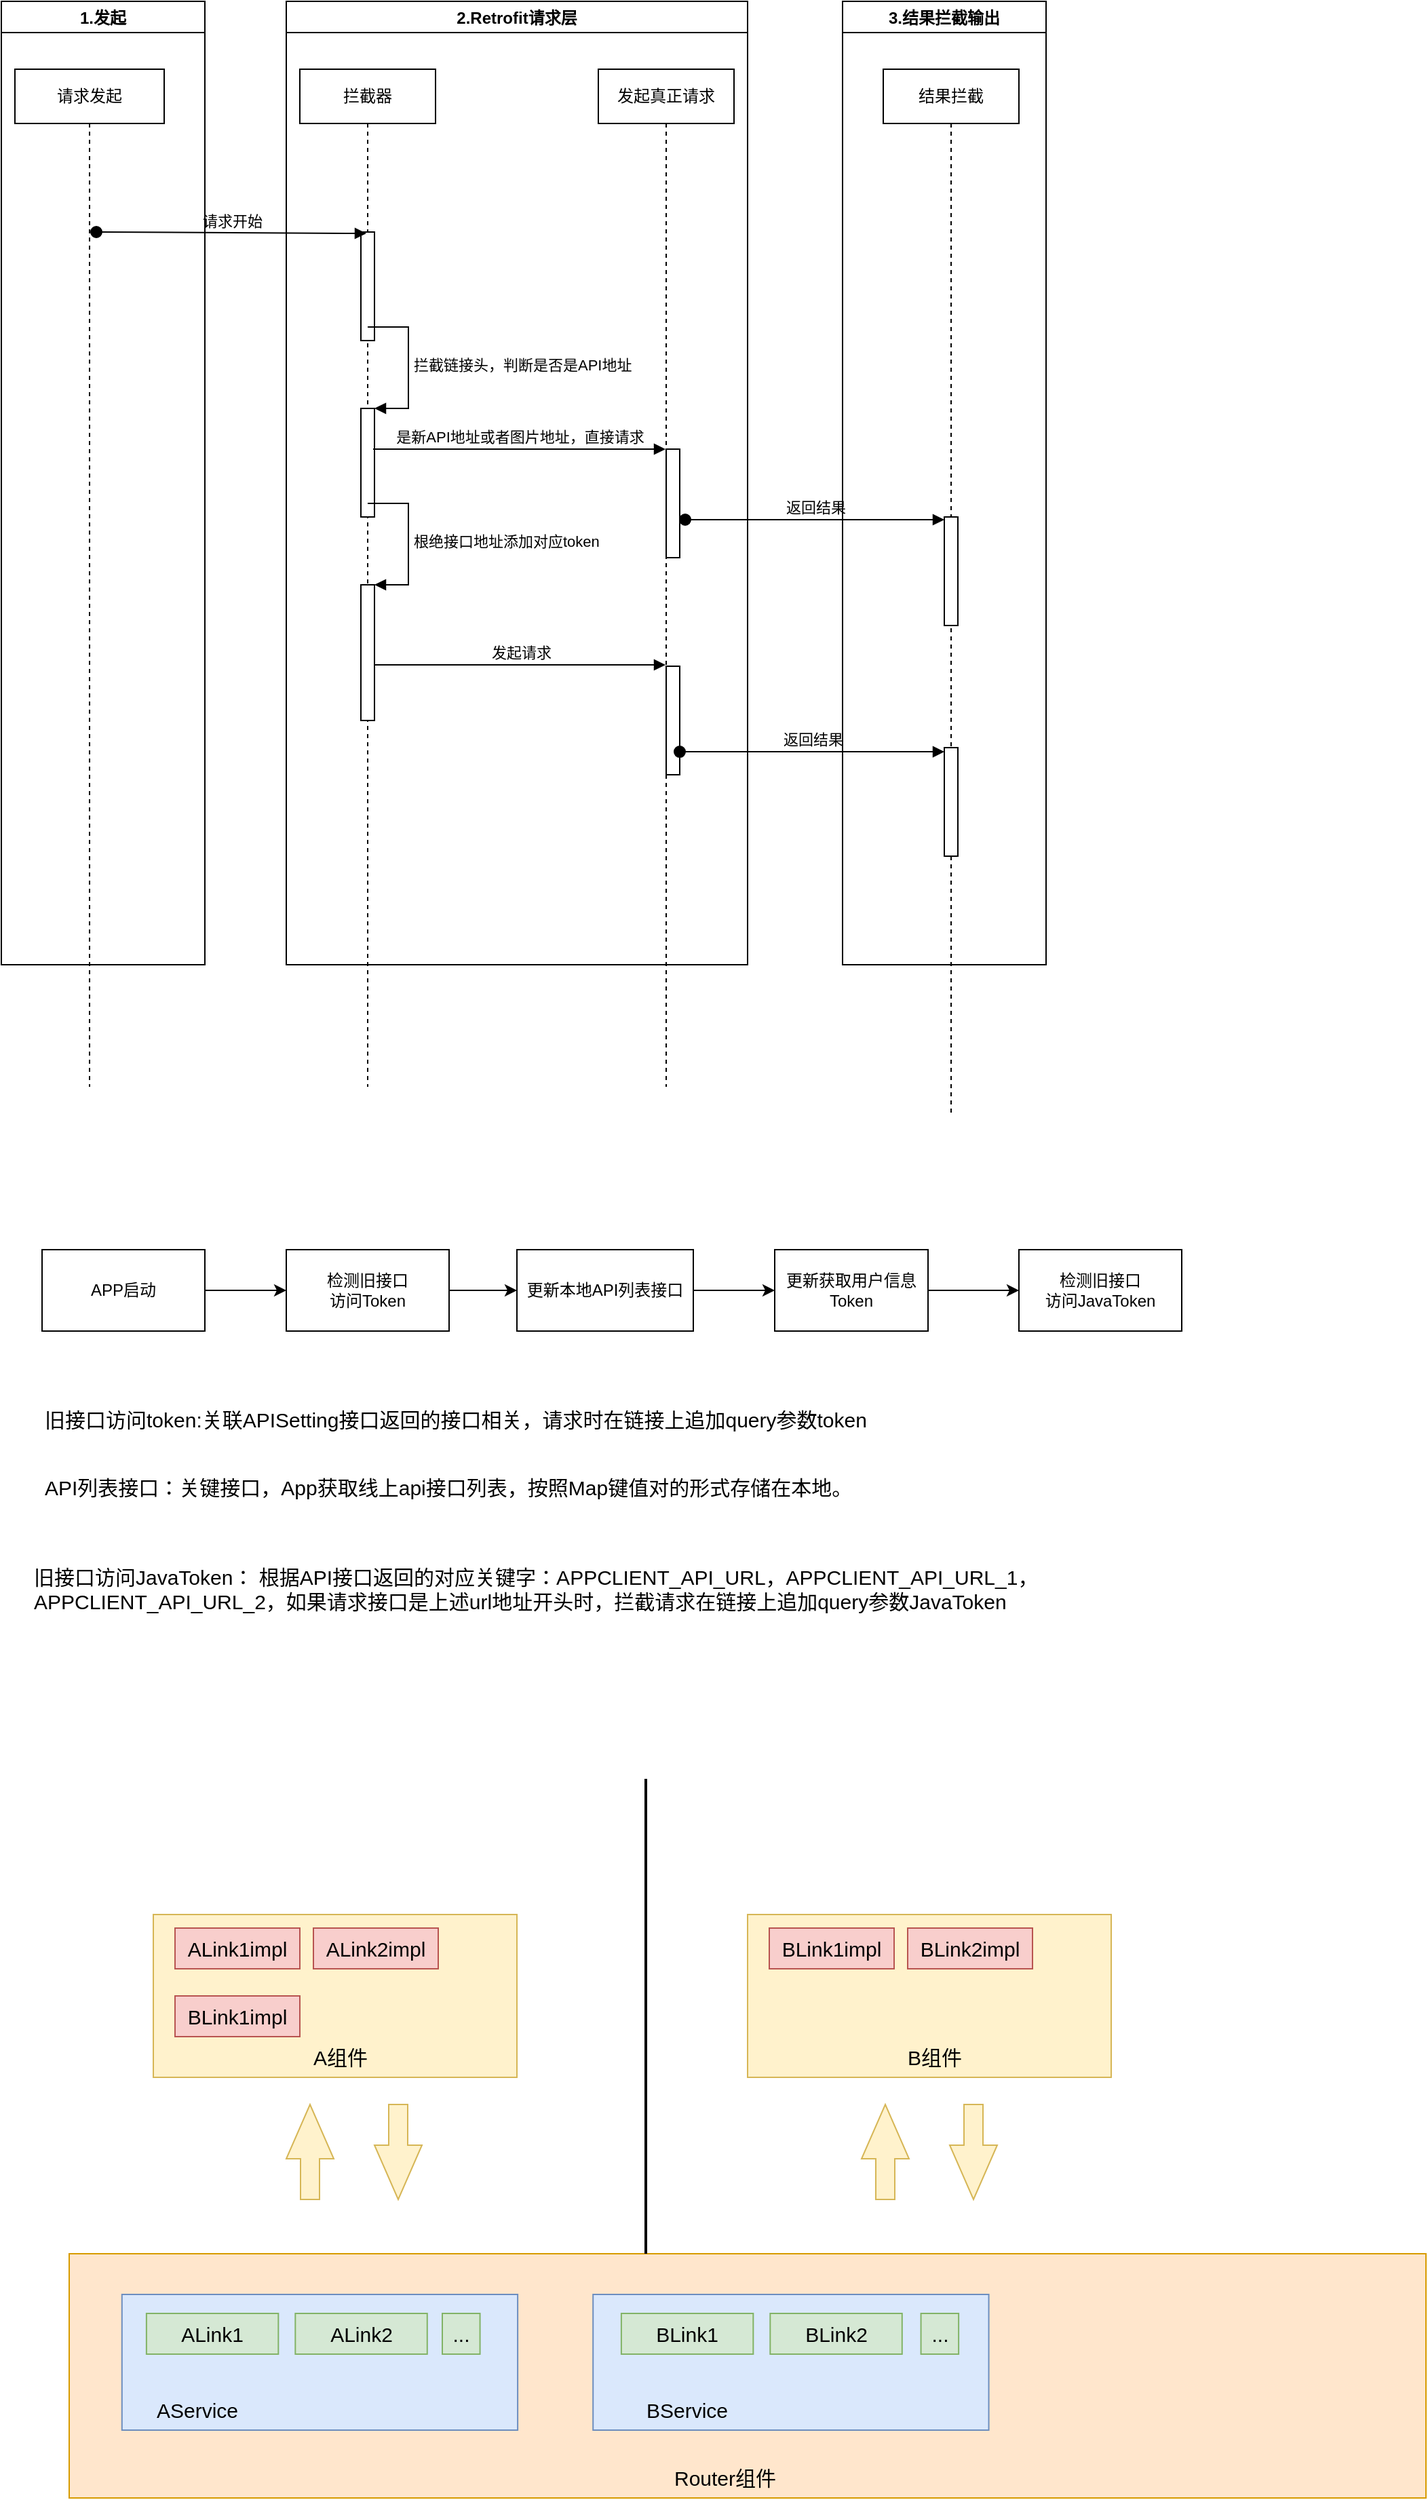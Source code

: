 <mxfile version="20.0.4" type="github"><diagram id="knnRiP61EcZTkkcnmOvv" name="Page-1"><mxGraphModel dx="1422" dy="804" grid="1" gridSize="10" guides="1" tooltips="1" connect="1" arrows="1" fold="1" page="1" pageScale="1" pageWidth="827" pageHeight="1169" math="0" shadow="0"><root><mxCell id="0"/><mxCell id="1" parent="0"/><mxCell id="YyE2DXB9Agdw8TqX3AQA-3" value="请求发起" style="shape=umlLifeline;perimeter=lifelinePerimeter;whiteSpace=wrap;html=1;container=1;collapsible=0;recursiveResize=0;outlineConnect=0;" vertex="1" parent="1"><mxGeometry x="30" y="80" width="110" height="750" as="geometry"/></mxCell><mxCell id="YyE2DXB9Agdw8TqX3AQA-4" value="拦截器" style="shape=umlLifeline;perimeter=lifelinePerimeter;whiteSpace=wrap;html=1;container=1;collapsible=0;recursiveResize=0;outlineConnect=0;" vertex="1" parent="1"><mxGeometry x="240" y="80" width="100" height="750" as="geometry"/></mxCell><mxCell id="YyE2DXB9Agdw8TqX3AQA-9" value="" style="html=1;points=[];perimeter=orthogonalPerimeter;" vertex="1" parent="YyE2DXB9Agdw8TqX3AQA-4"><mxGeometry x="45" y="120" width="10" height="80" as="geometry"/></mxCell><mxCell id="YyE2DXB9Agdw8TqX3AQA-11" value="" style="html=1;points=[];perimeter=orthogonalPerimeter;" vertex="1" parent="YyE2DXB9Agdw8TqX3AQA-4"><mxGeometry x="45" y="250" width="10" height="80" as="geometry"/></mxCell><mxCell id="YyE2DXB9Agdw8TqX3AQA-12" value="拦截链接头，判断是否是API地址" style="edgeStyle=orthogonalEdgeStyle;html=1;align=left;spacingLeft=2;endArrow=block;rounded=0;entryX=1;entryY=0;" edge="1" target="YyE2DXB9Agdw8TqX3AQA-11" parent="YyE2DXB9Agdw8TqX3AQA-4"><mxGeometry relative="1" as="geometry"><mxPoint x="50" y="190" as="sourcePoint"/><Array as="points"><mxPoint x="80" y="190"/></Array></mxGeometry></mxCell><mxCell id="YyE2DXB9Agdw8TqX3AQA-14" value="" style="html=1;points=[];perimeter=orthogonalPerimeter;" vertex="1" parent="YyE2DXB9Agdw8TqX3AQA-4"><mxGeometry x="45" y="380" width="10" height="100" as="geometry"/></mxCell><mxCell id="YyE2DXB9Agdw8TqX3AQA-15" value="根绝接口地址添加对应token" style="edgeStyle=orthogonalEdgeStyle;html=1;align=left;spacingLeft=2;endArrow=block;rounded=0;entryX=1;entryY=0;" edge="1" target="YyE2DXB9Agdw8TqX3AQA-14" parent="YyE2DXB9Agdw8TqX3AQA-4"><mxGeometry relative="1" as="geometry"><mxPoint x="50" y="320" as="sourcePoint"/><Array as="points"><mxPoint x="80" y="320"/></Array></mxGeometry></mxCell><mxCell id="YyE2DXB9Agdw8TqX3AQA-5" value="发起真正请求" style="shape=umlLifeline;perimeter=lifelinePerimeter;whiteSpace=wrap;html=1;container=1;collapsible=0;recursiveResize=0;outlineConnect=0;" vertex="1" parent="1"><mxGeometry x="460" y="80" width="100" height="750" as="geometry"/></mxCell><mxCell id="YyE2DXB9Agdw8TqX3AQA-24" value="" style="html=1;points=[];perimeter=orthogonalPerimeter;" vertex="1" parent="YyE2DXB9Agdw8TqX3AQA-5"><mxGeometry x="50" y="280" width="10" height="80" as="geometry"/></mxCell><mxCell id="YyE2DXB9Agdw8TqX3AQA-27" value="" style="html=1;points=[];perimeter=orthogonalPerimeter;" vertex="1" parent="YyE2DXB9Agdw8TqX3AQA-5"><mxGeometry x="50" y="440" width="10" height="80" as="geometry"/></mxCell><mxCell id="YyE2DXB9Agdw8TqX3AQA-10" value="请求开始" style="html=1;verticalAlign=bottom;startArrow=oval;endArrow=block;startSize=8;rounded=0;entryX=0.4;entryY=0.013;entryDx=0;entryDy=0;entryPerimeter=0;" edge="1" target="YyE2DXB9Agdw8TqX3AQA-9" parent="1"><mxGeometry x="0.004" relative="1" as="geometry"><mxPoint x="90" y="200" as="sourcePoint"/><mxPoint x="360" y="200" as="targetPoint"/><mxPoint as="offset"/></mxGeometry></mxCell><mxCell id="YyE2DXB9Agdw8TqX3AQA-13" value="是新API地址或者图片地址，直接请求" style="html=1;verticalAlign=bottom;endArrow=block;rounded=0;exitX=0.9;exitY=0.375;exitDx=0;exitDy=0;exitPerimeter=0;" edge="1" parent="1" source="YyE2DXB9Agdw8TqX3AQA-11" target="YyE2DXB9Agdw8TqX3AQA-5"><mxGeometry width="80" relative="1" as="geometry"><mxPoint x="390" y="360" as="sourcePoint"/><mxPoint x="460" y="360" as="targetPoint"/></mxGeometry></mxCell><mxCell id="YyE2DXB9Agdw8TqX3AQA-16" value="发起请求" style="html=1;verticalAlign=bottom;endArrow=block;rounded=0;exitX=1;exitY=0.59;exitDx=0;exitDy=0;exitPerimeter=0;" edge="1" parent="1" source="YyE2DXB9Agdw8TqX3AQA-14" target="YyE2DXB9Agdw8TqX3AQA-5"><mxGeometry width="80" relative="1" as="geometry"><mxPoint x="375" y="520" as="sourcePoint"/><mxPoint x="490" y="520" as="targetPoint"/></mxGeometry></mxCell><mxCell id="YyE2DXB9Agdw8TqX3AQA-19" value="结果拦截" style="shape=umlLifeline;perimeter=lifelinePerimeter;whiteSpace=wrap;html=1;container=1;collapsible=0;recursiveResize=0;outlineConnect=0;" vertex="1" parent="1"><mxGeometry x="670" y="80" width="100" height="770" as="geometry"/></mxCell><mxCell id="YyE2DXB9Agdw8TqX3AQA-25" value="" style="html=1;points=[];perimeter=orthogonalPerimeter;" vertex="1" parent="YyE2DXB9Agdw8TqX3AQA-19"><mxGeometry x="45" y="330" width="10" height="80" as="geometry"/></mxCell><mxCell id="YyE2DXB9Agdw8TqX3AQA-28" value="" style="html=1;points=[];perimeter=orthogonalPerimeter;" vertex="1" parent="YyE2DXB9Agdw8TqX3AQA-19"><mxGeometry x="45" y="500" width="10" height="80" as="geometry"/></mxCell><mxCell id="YyE2DXB9Agdw8TqX3AQA-26" value="返回结果" style="html=1;verticalAlign=bottom;startArrow=oval;endArrow=block;startSize=8;rounded=0;exitX=1.4;exitY=0.65;exitDx=0;exitDy=0;exitPerimeter=0;" edge="1" target="YyE2DXB9Agdw8TqX3AQA-25" parent="1" source="YyE2DXB9Agdw8TqX3AQA-24"><mxGeometry relative="1" as="geometry"><mxPoint x="655" y="410" as="sourcePoint"/></mxGeometry></mxCell><mxCell id="YyE2DXB9Agdw8TqX3AQA-29" value="返回结果" style="html=1;verticalAlign=bottom;startArrow=oval;endArrow=block;startSize=8;rounded=0;exitX=1;exitY=0.788;exitDx=0;exitDy=0;exitPerimeter=0;" edge="1" target="YyE2DXB9Agdw8TqX3AQA-28" parent="1" source="YyE2DXB9Agdw8TqX3AQA-27"><mxGeometry relative="1" as="geometry"><mxPoint x="655" y="580" as="sourcePoint"/></mxGeometry></mxCell><mxCell id="YyE2DXB9Agdw8TqX3AQA-33" value="2.Retrofit请求层" style="swimlane;fillColor=none;" vertex="1" parent="1"><mxGeometry x="230" y="30" width="340" height="710" as="geometry"/></mxCell><mxCell id="YyE2DXB9Agdw8TqX3AQA-34" value="1.发起" style="swimlane;fillColor=none;" vertex="1" parent="1"><mxGeometry x="20" y="30" width="150" height="710" as="geometry"/></mxCell><mxCell id="YyE2DXB9Agdw8TqX3AQA-35" value="3.结果拦截输出" style="swimlane;fillColor=none;" vertex="1" parent="1"><mxGeometry x="640" y="30" width="150" height="710" as="geometry"/></mxCell><mxCell id="YyE2DXB9Agdw8TqX3AQA-43" value="APP启动" style="rounded=0;whiteSpace=wrap;html=1;fillColor=none;" vertex="1" parent="1"><mxGeometry x="50" y="950" width="120" height="60" as="geometry"/></mxCell><mxCell id="YyE2DXB9Agdw8TqX3AQA-44" value="" style="endArrow=classic;html=1;rounded=0;entryX=0;entryY=0.5;entryDx=0;entryDy=0;exitX=1;exitY=0.5;exitDx=0;exitDy=0;" edge="1" parent="1" source="YyE2DXB9Agdw8TqX3AQA-43" target="YyE2DXB9Agdw8TqX3AQA-45"><mxGeometry width="50" height="50" relative="1" as="geometry"><mxPoint x="180" y="980" as="sourcePoint"/><mxPoint x="270" y="980" as="targetPoint"/></mxGeometry></mxCell><mxCell id="YyE2DXB9Agdw8TqX3AQA-45" value="检测旧接口&lt;br&gt;访问Token" style="rounded=0;whiteSpace=wrap;html=1;fillColor=none;" vertex="1" parent="1"><mxGeometry x="230" y="950" width="120" height="60" as="geometry"/></mxCell><mxCell id="YyE2DXB9Agdw8TqX3AQA-48" value="" style="endArrow=classic;html=1;rounded=0;exitX=1;exitY=0.5;exitDx=0;exitDy=0;entryX=0;entryY=0.5;entryDx=0;entryDy=0;" edge="1" parent="1" source="YyE2DXB9Agdw8TqX3AQA-45" target="YyE2DXB9Agdw8TqX3AQA-49"><mxGeometry width="50" height="50" relative="1" as="geometry"><mxPoint x="390" y="980" as="sourcePoint"/><mxPoint x="490" y="979.5" as="targetPoint"/></mxGeometry></mxCell><mxCell id="YyE2DXB9Agdw8TqX3AQA-49" value="更新本地API列表接口" style="rounded=0;whiteSpace=wrap;html=1;fillColor=none;" vertex="1" parent="1"><mxGeometry x="400" y="950" width="130" height="60" as="geometry"/></mxCell><mxCell id="YyE2DXB9Agdw8TqX3AQA-50" value="" style="endArrow=classic;html=1;rounded=0;exitX=1;exitY=0.5;exitDx=0;exitDy=0;entryX=0;entryY=0.5;entryDx=0;entryDy=0;" edge="1" parent="1" source="YyE2DXB9Agdw8TqX3AQA-49" target="YyE2DXB9Agdw8TqX3AQA-51"><mxGeometry width="50" height="50" relative="1" as="geometry"><mxPoint x="640" y="979.5" as="sourcePoint"/><mxPoint x="740" y="979.5" as="targetPoint"/></mxGeometry></mxCell><mxCell id="YyE2DXB9Agdw8TqX3AQA-51" value="更新获取用户信息Token" style="rounded=0;whiteSpace=wrap;html=1;fillColor=none;" vertex="1" parent="1"><mxGeometry x="590" y="950" width="113" height="60" as="geometry"/></mxCell><mxCell id="YyE2DXB9Agdw8TqX3AQA-57" value="检测旧接口&lt;br&gt;访问JavaToken" style="rounded=0;whiteSpace=wrap;html=1;fillColor=none;" vertex="1" parent="1"><mxGeometry x="770" y="950" width="120" height="60" as="geometry"/></mxCell><mxCell id="YyE2DXB9Agdw8TqX3AQA-58" value="" style="endArrow=classic;html=1;rounded=0;exitX=1;exitY=0.5;exitDx=0;exitDy=0;" edge="1" parent="1" source="YyE2DXB9Agdw8TqX3AQA-51" target="YyE2DXB9Agdw8TqX3AQA-57"><mxGeometry width="50" height="50" relative="1" as="geometry"><mxPoint x="890" y="980" as="sourcePoint"/><mxPoint x="800" y="990" as="targetPoint"/></mxGeometry></mxCell><mxCell id="YyE2DXB9Agdw8TqX3AQA-60" value="旧接口访问token:关联APISetting接口返回的接口相关，请求时在链接上追加query参数token" style="text;html=1;strokeColor=none;fillColor=none;align=left;verticalAlign=middle;whiteSpace=wrap;rounded=0;fontSize=15;" vertex="1" parent="1"><mxGeometry x="50" y="1060" width="785" height="30" as="geometry"/></mxCell><mxCell id="YyE2DXB9Agdw8TqX3AQA-61" value="API列表接口：关键接口，App获取线上api接口列表，按照Map键值对的形式存储在本地。" style="text;html=1;strokeColor=none;fillColor=none;align=left;verticalAlign=middle;whiteSpace=wrap;rounded=0;fontSize=15;" vertex="1" parent="1"><mxGeometry x="50" y="1110" width="785" height="30" as="geometry"/></mxCell><mxCell id="YyE2DXB9Agdw8TqX3AQA-63" value="旧接口访问JavaToken： 根据API接口返回的对应关键字：APPCLIENT_API_URL，APPCLIENT_API_URL_1，APPCLIENT_API_URL_2，如果请求接口是上述url地址开头时，拦截请求在链接上追加query参数JavaToken" style="text;html=1;strokeColor=none;fillColor=none;align=left;verticalAlign=middle;whiteSpace=wrap;rounded=0;fontSize=15;" vertex="1" parent="1"><mxGeometry x="42" y="1160" width="785" height="80" as="geometry"/></mxCell><mxCell id="YyE2DXB9Agdw8TqX3AQA-80" value="" style="group" vertex="1" connectable="0" parent="1"><mxGeometry x="70" y="1690" width="1000" height="180" as="geometry"/></mxCell><mxCell id="YyE2DXB9Agdw8TqX3AQA-64" value="" style="rounded=0;whiteSpace=wrap;html=1;fontSize=15;fillColor=#ffe6cc;strokeColor=#d79b00;" vertex="1" parent="YyE2DXB9Agdw8TqX3AQA-80"><mxGeometry width="1000" height="180" as="geometry"/></mxCell><mxCell id="YyE2DXB9Agdw8TqX3AQA-65" value="Router组件" style="text;html=1;align=center;verticalAlign=middle;whiteSpace=wrap;rounded=0;fontSize=15;" vertex="1" parent="YyE2DXB9Agdw8TqX3AQA-80"><mxGeometry x="413.889" y="150" width="138.889" height="30" as="geometry"/></mxCell><mxCell id="YyE2DXB9Agdw8TqX3AQA-66" value="" style="rounded=0;whiteSpace=wrap;html=1;fontSize=15;fillColor=#dae8fc;strokeColor=#6c8ebf;" vertex="1" parent="YyE2DXB9Agdw8TqX3AQA-80"><mxGeometry x="38.889" y="30" width="291.667" height="100" as="geometry"/></mxCell><mxCell id="YyE2DXB9Agdw8TqX3AQA-68" value="" style="rounded=0;whiteSpace=wrap;html=1;fontSize=15;fillColor=#dae8fc;strokeColor=#6c8ebf;" vertex="1" parent="YyE2DXB9Agdw8TqX3AQA-80"><mxGeometry x="386.111" y="30" width="291.667" height="100" as="geometry"/></mxCell><mxCell id="YyE2DXB9Agdw8TqX3AQA-69" value="AService" style="text;html=1;strokeColor=none;fillColor=none;align=center;verticalAlign=middle;whiteSpace=wrap;rounded=0;fontSize=15;" vertex="1" parent="YyE2DXB9Agdw8TqX3AQA-80"><mxGeometry x="52.778" y="100" width="83.333" height="30" as="geometry"/></mxCell><mxCell id="YyE2DXB9Agdw8TqX3AQA-70" value="BService" style="text;html=1;strokeColor=none;fillColor=none;align=center;verticalAlign=middle;whiteSpace=wrap;rounded=0;fontSize=15;" vertex="1" parent="YyE2DXB9Agdw8TqX3AQA-80"><mxGeometry x="413.889" y="100" width="83.333" height="30" as="geometry"/></mxCell><mxCell id="YyE2DXB9Agdw8TqX3AQA-71" value="ALink1" style="rounded=0;whiteSpace=wrap;html=1;fontSize=15;fillColor=#d5e8d4;strokeColor=#82b366;" vertex="1" parent="YyE2DXB9Agdw8TqX3AQA-80"><mxGeometry x="56.944" y="44" width="97.222" height="30" as="geometry"/></mxCell><mxCell id="YyE2DXB9Agdw8TqX3AQA-72" value="ALink2" style="rounded=0;whiteSpace=wrap;html=1;fontSize=15;fillColor=#d5e8d4;strokeColor=#82b366;" vertex="1" parent="YyE2DXB9Agdw8TqX3AQA-80"><mxGeometry x="166.667" y="44" width="97.222" height="30" as="geometry"/></mxCell><mxCell id="YyE2DXB9Agdw8TqX3AQA-74" value="..." style="rounded=0;whiteSpace=wrap;html=1;fontSize=15;fillColor=#d5e8d4;strokeColor=#82b366;" vertex="1" parent="YyE2DXB9Agdw8TqX3AQA-80"><mxGeometry x="275" y="44" width="27.778" height="30" as="geometry"/></mxCell><mxCell id="YyE2DXB9Agdw8TqX3AQA-75" value="BLink1" style="rounded=0;whiteSpace=wrap;html=1;fontSize=15;fillColor=#d5e8d4;strokeColor=#82b366;" vertex="1" parent="YyE2DXB9Agdw8TqX3AQA-80"><mxGeometry x="406.944" y="44" width="97.222" height="30" as="geometry"/></mxCell><mxCell id="YyE2DXB9Agdw8TqX3AQA-76" value="BLink2" style="rounded=0;whiteSpace=wrap;html=1;fontSize=15;fillColor=#d5e8d4;strokeColor=#82b366;" vertex="1" parent="YyE2DXB9Agdw8TqX3AQA-80"><mxGeometry x="516.667" y="44" width="97.222" height="30" as="geometry"/></mxCell><mxCell id="YyE2DXB9Agdw8TqX3AQA-77" value="..." style="rounded=0;whiteSpace=wrap;html=1;fontSize=15;fillColor=#d5e8d4;strokeColor=#82b366;" vertex="1" parent="YyE2DXB9Agdw8TqX3AQA-80"><mxGeometry x="627.778" y="44" width="27.778" height="30" as="geometry"/></mxCell><mxCell id="YyE2DXB9Agdw8TqX3AQA-82" value="B组件" style="text;html=1;strokeColor=none;fillColor=none;align=center;verticalAlign=middle;whiteSpace=wrap;rounded=0;fontSize=15;" vertex="1" parent="1"><mxGeometry x="630" y="1450" width="60" height="30" as="geometry"/></mxCell><mxCell id="YyE2DXB9Agdw8TqX3AQA-86" value="" style="group" vertex="1" connectable="0" parent="1"><mxGeometry x="132" y="1440" width="268" height="120" as="geometry"/></mxCell><mxCell id="YyE2DXB9Agdw8TqX3AQA-78" value="" style="rounded=0;whiteSpace=wrap;html=1;fontSize=15;fillColor=#fff2cc;strokeColor=#d6b656;" vertex="1" parent="YyE2DXB9Agdw8TqX3AQA-86"><mxGeometry width="268" height="120" as="geometry"/></mxCell><mxCell id="YyE2DXB9Agdw8TqX3AQA-81" value="A组件" style="text;html=1;strokeColor=none;fillColor=none;align=center;verticalAlign=middle;whiteSpace=wrap;rounded=0;fontSize=15;" vertex="1" parent="YyE2DXB9Agdw8TqX3AQA-86"><mxGeometry x="108" y="90" width="60" height="30" as="geometry"/></mxCell><mxCell id="YyE2DXB9Agdw8TqX3AQA-84" value="ALink1impl" style="rounded=0;whiteSpace=wrap;html=1;fontSize=15;fillColor=#f8cecc;strokeColor=#b85450;" vertex="1" parent="YyE2DXB9Agdw8TqX3AQA-86"><mxGeometry x="16" y="10" width="92" height="30" as="geometry"/></mxCell><mxCell id="YyE2DXB9Agdw8TqX3AQA-85" value="ALink2impl" style="rounded=0;whiteSpace=wrap;html=1;fontSize=15;fillColor=#f8cecc;strokeColor=#b85450;" vertex="1" parent="YyE2DXB9Agdw8TqX3AQA-86"><mxGeometry x="118" y="10" width="92" height="30" as="geometry"/></mxCell><mxCell id="YyE2DXB9Agdw8TqX3AQA-104" value="BLink1impl" style="rounded=0;whiteSpace=wrap;html=1;fontSize=15;fillColor=#f8cecc;strokeColor=#b85450;" vertex="1" parent="YyE2DXB9Agdw8TqX3AQA-86"><mxGeometry x="16" y="60" width="92" height="30" as="geometry"/></mxCell><mxCell id="YyE2DXB9Agdw8TqX3AQA-87" value="" style="group" vertex="1" connectable="0" parent="1"><mxGeometry x="570" y="1440" width="268" height="120" as="geometry"/></mxCell><mxCell id="YyE2DXB9Agdw8TqX3AQA-88" value="" style="rounded=0;whiteSpace=wrap;html=1;fontSize=15;fillColor=#fff2cc;strokeColor=#d6b656;" vertex="1" parent="YyE2DXB9Agdw8TqX3AQA-87"><mxGeometry width="268" height="120" as="geometry"/></mxCell><mxCell id="YyE2DXB9Agdw8TqX3AQA-89" value="B组件" style="text;html=1;strokeColor=none;fillColor=none;align=center;verticalAlign=middle;whiteSpace=wrap;rounded=0;fontSize=15;" vertex="1" parent="YyE2DXB9Agdw8TqX3AQA-87"><mxGeometry x="108" y="90" width="60" height="30" as="geometry"/></mxCell><mxCell id="YyE2DXB9Agdw8TqX3AQA-90" value="BLink1impl" style="rounded=0;whiteSpace=wrap;html=1;fontSize=15;fillColor=#f8cecc;strokeColor=#b85450;" vertex="1" parent="YyE2DXB9Agdw8TqX3AQA-87"><mxGeometry x="16" y="10" width="92" height="30" as="geometry"/></mxCell><mxCell id="YyE2DXB9Agdw8TqX3AQA-91" value="BLink2impl" style="rounded=0;whiteSpace=wrap;html=1;fontSize=15;fillColor=#f8cecc;strokeColor=#b85450;" vertex="1" parent="YyE2DXB9Agdw8TqX3AQA-87"><mxGeometry x="118" y="10" width="92" height="30" as="geometry"/></mxCell><mxCell id="YyE2DXB9Agdw8TqX3AQA-94" value="" style="group" vertex="1" connectable="0" parent="1"><mxGeometry x="654" y="1580" width="100" height="70" as="geometry"/></mxCell><mxCell id="YyE2DXB9Agdw8TqX3AQA-92" value="" style="html=1;shadow=0;dashed=0;align=center;verticalAlign=middle;shape=mxgraph.arrows2.arrow;dy=0.6;dx=40;direction=north;notch=0;fontSize=15;fillColor=#fff2cc;strokeColor=#d6b656;" vertex="1" parent="YyE2DXB9Agdw8TqX3AQA-94"><mxGeometry width="35" height="70" as="geometry"/></mxCell><mxCell id="YyE2DXB9Agdw8TqX3AQA-93" value="" style="html=1;shadow=0;dashed=0;align=center;verticalAlign=middle;shape=mxgraph.arrows2.arrow;dy=0.6;dx=40;direction=north;notch=0;fontSize=15;fillColor=#fff2cc;strokeColor=#d6b656;rotation=-180;" vertex="1" parent="YyE2DXB9Agdw8TqX3AQA-94"><mxGeometry x="65" width="35" height="70" as="geometry"/></mxCell><mxCell id="YyE2DXB9Agdw8TqX3AQA-95" value="" style="group" vertex="1" connectable="0" parent="1"><mxGeometry x="230" y="1580" width="100" height="70" as="geometry"/></mxCell><mxCell id="YyE2DXB9Agdw8TqX3AQA-96" value="" style="html=1;shadow=0;dashed=0;align=center;verticalAlign=middle;shape=mxgraph.arrows2.arrow;dy=0.6;dx=40;direction=north;notch=0;fontSize=15;fillColor=#fff2cc;strokeColor=#d6b656;" vertex="1" parent="YyE2DXB9Agdw8TqX3AQA-95"><mxGeometry width="35" height="70" as="geometry"/></mxCell><mxCell id="YyE2DXB9Agdw8TqX3AQA-97" value="" style="html=1;shadow=0;dashed=0;align=center;verticalAlign=middle;shape=mxgraph.arrows2.arrow;dy=0.6;dx=40;direction=north;notch=0;fontSize=15;fillColor=#fff2cc;strokeColor=#d6b656;rotation=-180;" vertex="1" parent="YyE2DXB9Agdw8TqX3AQA-95"><mxGeometry x="65" width="35" height="70" as="geometry"/></mxCell><mxCell id="YyE2DXB9Agdw8TqX3AQA-98" value="" style="line;strokeWidth=2;direction=south;html=1;fontSize=15;fillColor=none;" vertex="1" parent="1"><mxGeometry x="490" y="1340" width="10" height="350" as="geometry"/></mxCell></root></mxGraphModel></diagram></mxfile>